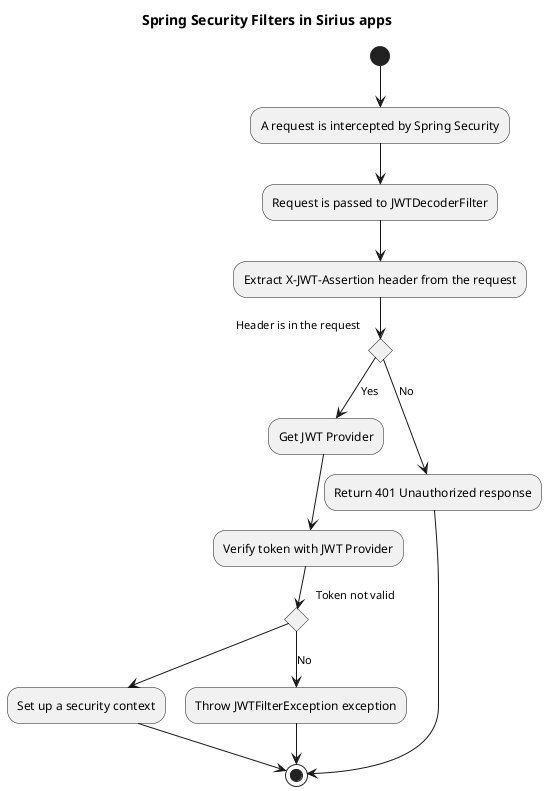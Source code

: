 @startuml Spring Security Filters in Sirius apps
    title Spring Security Filters in Sirius apps

    (*) --> A request is intercepted by Spring Security
        --> Request is passed to JWTDecoderFilter
        --> Extract X-JWT-Assertion header from the request
        if "Header is in the request" then
            --> [Yes] Get JWT Provider
            --> Verify token with JWT Provider
            if "Token not valid" then
                --> Set up a security context
                --> (*)
            else
                --> [No] Throw JWTFilterException exception
                --> (*)            
            endif
        else
            --> [No] Return 401 Unauthorized response
            --> (*)
        endif
@enduml

